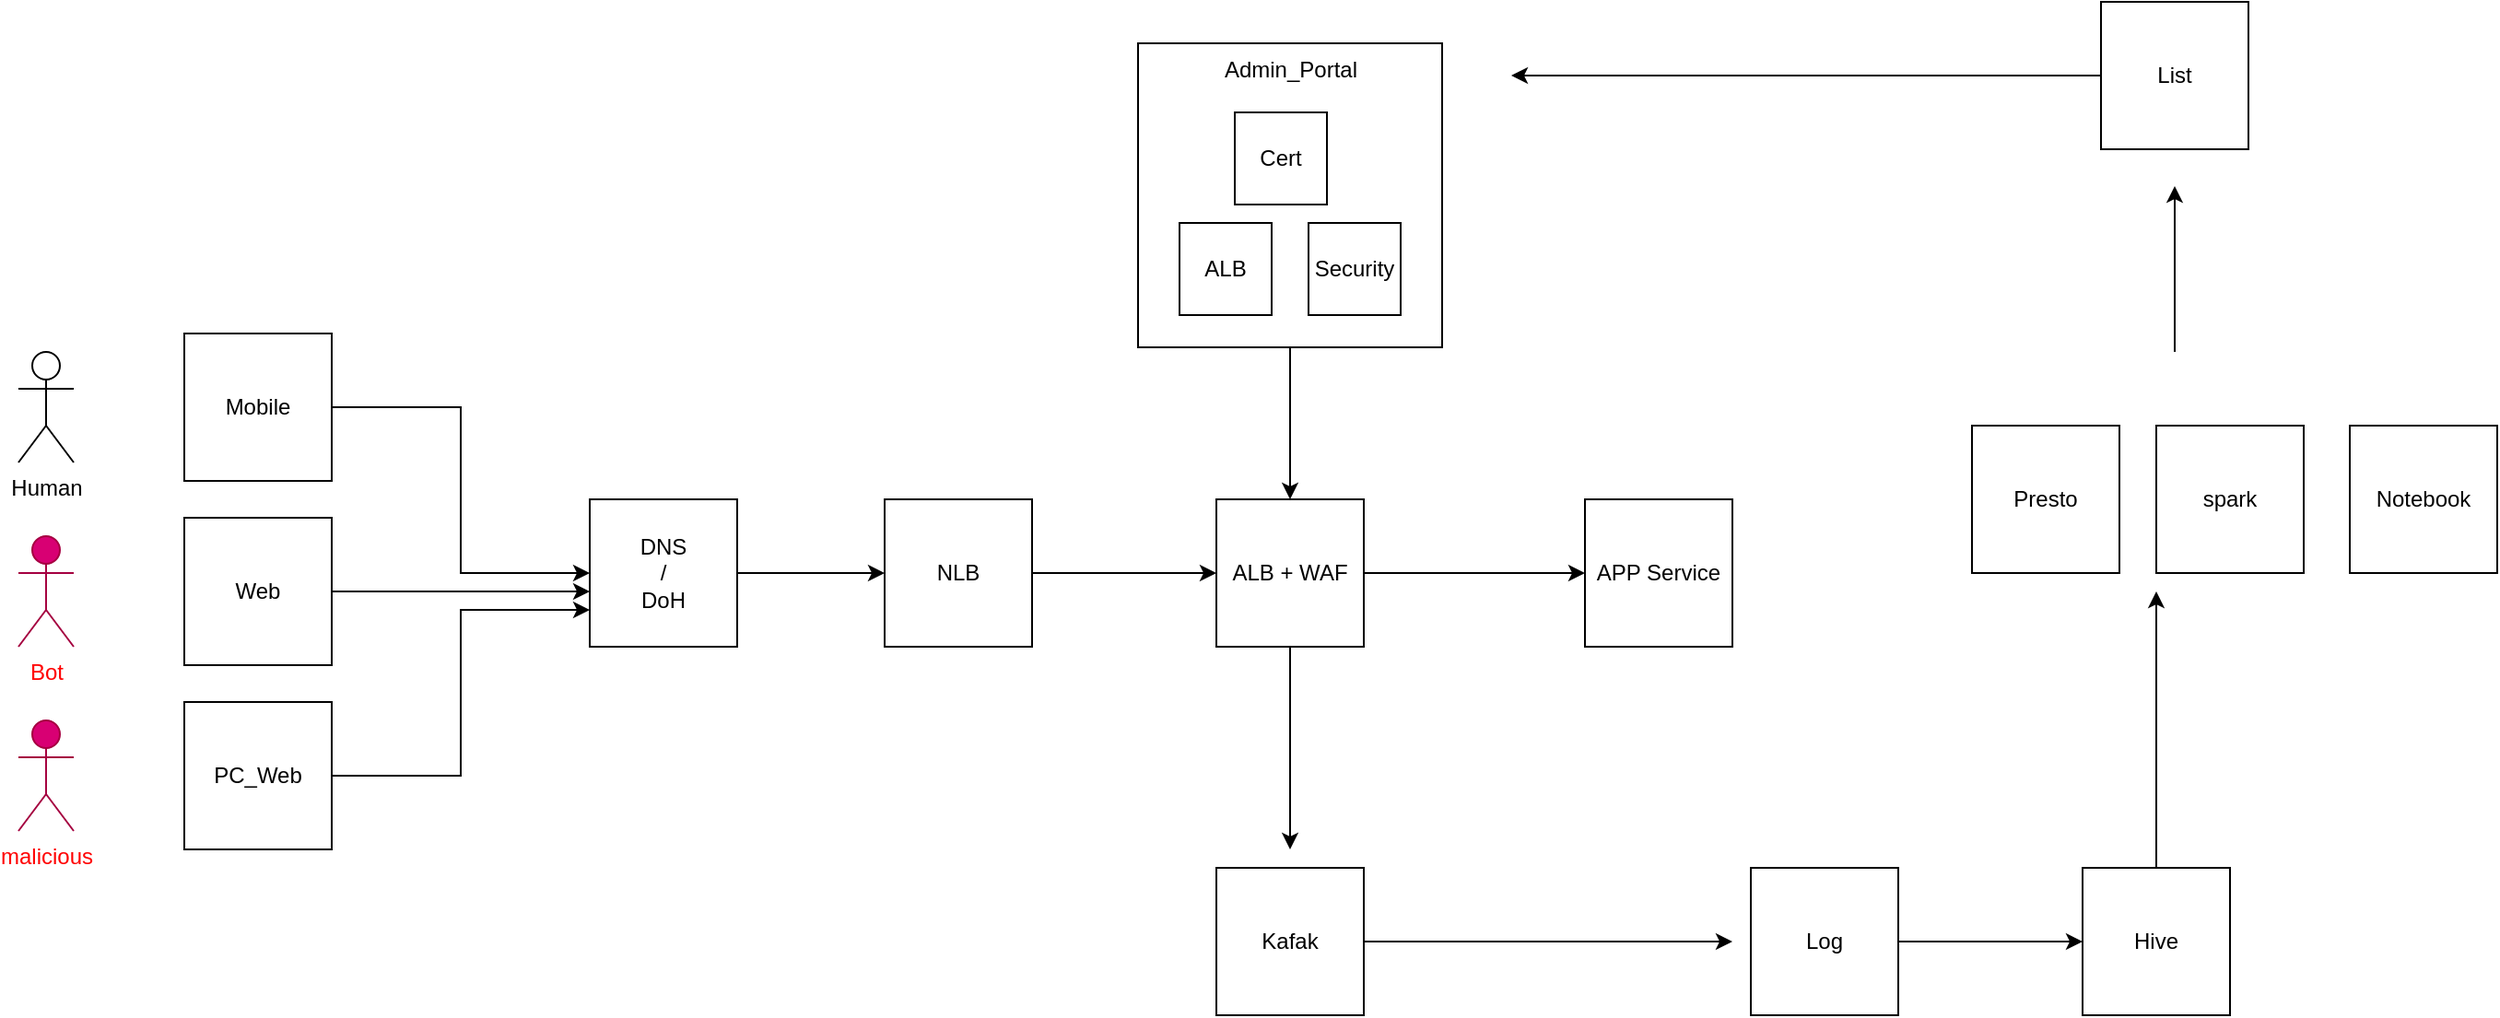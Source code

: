 <mxfile version="22.1.21" type="github">
  <diagram name="Page-1" id="h4mQXHj7m2dZuJ2kFf5C">
    <mxGraphModel dx="1434" dy="667" grid="1" gridSize="10" guides="1" tooltips="1" connect="1" arrows="1" fold="1" page="1" pageScale="1" pageWidth="850" pageHeight="1100" math="0" shadow="0">
      <root>
        <mxCell id="0" />
        <mxCell id="1" parent="0" />
        <mxCell id="UklJM1hZt59_CWoXAM_g-14" style="edgeStyle=orthogonalEdgeStyle;rounded=0;orthogonalLoop=1;jettySize=auto;html=1;entryX=0;entryY=0.5;entryDx=0;entryDy=0;" parent="1" source="UklJM1hZt59_CWoXAM_g-1" target="UklJM1hZt59_CWoXAM_g-12" edge="1">
          <mxGeometry relative="1" as="geometry" />
        </mxCell>
        <mxCell id="UklJM1hZt59_CWoXAM_g-1" value="Mobile" style="whiteSpace=wrap;html=1;aspect=fixed;" parent="1" vertex="1">
          <mxGeometry x="100" y="290" width="80" height="80" as="geometry" />
        </mxCell>
        <mxCell id="UklJM1hZt59_CWoXAM_g-15" style="edgeStyle=orthogonalEdgeStyle;rounded=0;orthogonalLoop=1;jettySize=auto;html=1;" parent="1" source="UklJM1hZt59_CWoXAM_g-2" edge="1">
          <mxGeometry relative="1" as="geometry">
            <mxPoint x="320" y="430" as="targetPoint" />
          </mxGeometry>
        </mxCell>
        <mxCell id="UklJM1hZt59_CWoXAM_g-2" value="Web" style="whiteSpace=wrap;html=1;aspect=fixed;" parent="1" vertex="1">
          <mxGeometry x="100" y="390" width="80" height="80" as="geometry" />
        </mxCell>
        <mxCell id="UklJM1hZt59_CWoXAM_g-16" style="edgeStyle=orthogonalEdgeStyle;rounded=0;orthogonalLoop=1;jettySize=auto;html=1;exitX=1;exitY=0.5;exitDx=0;exitDy=0;entryX=0;entryY=0.75;entryDx=0;entryDy=0;" parent="1" source="UklJM1hZt59_CWoXAM_g-3" target="UklJM1hZt59_CWoXAM_g-12" edge="1">
          <mxGeometry relative="1" as="geometry" />
        </mxCell>
        <mxCell id="UklJM1hZt59_CWoXAM_g-3" value="PC_Web" style="whiteSpace=wrap;html=1;aspect=fixed;" parent="1" vertex="1">
          <mxGeometry x="100" y="490" width="80" height="80" as="geometry" />
        </mxCell>
        <mxCell id="UklJM1hZt59_CWoXAM_g-11" style="edgeStyle=orthogonalEdgeStyle;rounded=0;orthogonalLoop=1;jettySize=auto;html=1;entryX=0;entryY=0.5;entryDx=0;entryDy=0;" parent="1" source="UklJM1hZt59_CWoXAM_g-4" target="UklJM1hZt59_CWoXAM_g-5" edge="1">
          <mxGeometry relative="1" as="geometry" />
        </mxCell>
        <mxCell id="UklJM1hZt59_CWoXAM_g-4" value="NLB" style="whiteSpace=wrap;html=1;aspect=fixed;" parent="1" vertex="1">
          <mxGeometry x="480" y="380" width="80" height="80" as="geometry" />
        </mxCell>
        <mxCell id="UklJM1hZt59_CWoXAM_g-10" style="edgeStyle=orthogonalEdgeStyle;rounded=0;orthogonalLoop=1;jettySize=auto;html=1;" parent="1" source="UklJM1hZt59_CWoXAM_g-5" target="UklJM1hZt59_CWoXAM_g-8" edge="1">
          <mxGeometry relative="1" as="geometry" />
        </mxCell>
        <mxCell id="LiXmV6HR_Ljs2VoDoevz-1" style="edgeStyle=orthogonalEdgeStyle;rounded=0;orthogonalLoop=1;jettySize=auto;html=1;" edge="1" parent="1" source="UklJM1hZt59_CWoXAM_g-5">
          <mxGeometry relative="1" as="geometry">
            <mxPoint x="700" y="570" as="targetPoint" />
          </mxGeometry>
        </mxCell>
        <mxCell id="UklJM1hZt59_CWoXAM_g-5" value="ALB + WAF" style="whiteSpace=wrap;html=1;aspect=fixed;" parent="1" vertex="1">
          <mxGeometry x="660" y="380" width="80" height="80" as="geometry" />
        </mxCell>
        <mxCell id="UklJM1hZt59_CWoXAM_g-9" style="edgeStyle=orthogonalEdgeStyle;rounded=0;orthogonalLoop=1;jettySize=auto;html=1;" parent="1" source="UklJM1hZt59_CWoXAM_g-6" target="UklJM1hZt59_CWoXAM_g-5" edge="1">
          <mxGeometry relative="1" as="geometry" />
        </mxCell>
        <mxCell id="UklJM1hZt59_CWoXAM_g-6" value="Admin_Portal" style="whiteSpace=wrap;html=1;aspect=fixed;verticalAlign=top;" parent="1" vertex="1">
          <mxGeometry x="617.5" y="132.5" width="165" height="165" as="geometry" />
        </mxCell>
        <mxCell id="UklJM1hZt59_CWoXAM_g-8" value="APP Service" style="whiteSpace=wrap;html=1;aspect=fixed;" parent="1" vertex="1">
          <mxGeometry x="860" y="380" width="80" height="80" as="geometry" />
        </mxCell>
        <mxCell id="UklJM1hZt59_CWoXAM_g-13" style="edgeStyle=orthogonalEdgeStyle;rounded=0;orthogonalLoop=1;jettySize=auto;html=1;" parent="1" source="UklJM1hZt59_CWoXAM_g-12" target="UklJM1hZt59_CWoXAM_g-4" edge="1">
          <mxGeometry relative="1" as="geometry" />
        </mxCell>
        <mxCell id="UklJM1hZt59_CWoXAM_g-12" value="DNS&lt;br&gt;/&lt;br&gt;DoH" style="whiteSpace=wrap;html=1;aspect=fixed;" parent="1" vertex="1">
          <mxGeometry x="320" y="380" width="80" height="80" as="geometry" />
        </mxCell>
        <mxCell id="UklJM1hZt59_CWoXAM_g-17" value="Human" style="shape=umlActor;verticalLabelPosition=bottom;verticalAlign=top;html=1;outlineConnect=0;" parent="1" vertex="1">
          <mxGeometry x="10" y="300" width="30" height="60" as="geometry" />
        </mxCell>
        <mxCell id="UklJM1hZt59_CWoXAM_g-18" value="Bot" style="shape=umlActor;verticalLabelPosition=bottom;verticalAlign=top;html=1;outlineConnect=0;fillColor=#d80073;fontColor=#FF0000;strokeColor=#A50040;" parent="1" vertex="1">
          <mxGeometry x="10" y="400" width="30" height="60" as="geometry" />
        </mxCell>
        <mxCell id="UklJM1hZt59_CWoXAM_g-20" value="malicious" style="shape=umlActor;verticalLabelPosition=bottom;verticalAlign=top;html=1;outlineConnect=0;fontColor=#FF0000;fillColor=#d80073;strokeColor=#A50040;" parent="1" vertex="1">
          <mxGeometry x="10" y="500" width="30" height="60" as="geometry" />
        </mxCell>
        <mxCell id="bTh-FP3ok-fwcKt8Gy6G-1" value="Security" style="whiteSpace=wrap;html=1;aspect=fixed;direction=south;" parent="1" vertex="1">
          <mxGeometry x="710" y="230" width="50" height="50" as="geometry" />
        </mxCell>
        <mxCell id="bTh-FP3ok-fwcKt8Gy6G-2" value="ALB" style="whiteSpace=wrap;html=1;aspect=fixed;direction=south;" parent="1" vertex="1">
          <mxGeometry x="640" y="230" width="50" height="50" as="geometry" />
        </mxCell>
        <mxCell id="bTh-FP3ok-fwcKt8Gy6G-3" value="Cert" style="whiteSpace=wrap;html=1;aspect=fixed;direction=south;" parent="1" vertex="1">
          <mxGeometry x="670" y="170" width="50" height="50" as="geometry" />
        </mxCell>
        <mxCell id="LiXmV6HR_Ljs2VoDoevz-3" style="edgeStyle=orthogonalEdgeStyle;rounded=0;orthogonalLoop=1;jettySize=auto;html=1;" edge="1" parent="1" source="LiXmV6HR_Ljs2VoDoevz-2">
          <mxGeometry relative="1" as="geometry">
            <mxPoint x="940" y="620" as="targetPoint" />
          </mxGeometry>
        </mxCell>
        <mxCell id="LiXmV6HR_Ljs2VoDoevz-2" value="Kafak" style="whiteSpace=wrap;html=1;aspect=fixed;" vertex="1" parent="1">
          <mxGeometry x="660" y="580" width="80" height="80" as="geometry" />
        </mxCell>
        <mxCell id="LiXmV6HR_Ljs2VoDoevz-6" style="edgeStyle=orthogonalEdgeStyle;rounded=0;orthogonalLoop=1;jettySize=auto;html=1;entryX=0;entryY=0.5;entryDx=0;entryDy=0;" edge="1" parent="1" source="LiXmV6HR_Ljs2VoDoevz-4" target="LiXmV6HR_Ljs2VoDoevz-5">
          <mxGeometry relative="1" as="geometry" />
        </mxCell>
        <mxCell id="LiXmV6HR_Ljs2VoDoevz-4" value="Log" style="whiteSpace=wrap;html=1;aspect=fixed;" vertex="1" parent="1">
          <mxGeometry x="950" y="580" width="80" height="80" as="geometry" />
        </mxCell>
        <mxCell id="LiXmV6HR_Ljs2VoDoevz-7" style="edgeStyle=orthogonalEdgeStyle;rounded=0;orthogonalLoop=1;jettySize=auto;html=1;" edge="1" parent="1" source="LiXmV6HR_Ljs2VoDoevz-5">
          <mxGeometry relative="1" as="geometry">
            <mxPoint x="1170" y="430" as="targetPoint" />
          </mxGeometry>
        </mxCell>
        <mxCell id="LiXmV6HR_Ljs2VoDoevz-5" value="Hive" style="whiteSpace=wrap;html=1;aspect=fixed;" vertex="1" parent="1">
          <mxGeometry x="1130" y="580" width="80" height="80" as="geometry" />
        </mxCell>
        <mxCell id="LiXmV6HR_Ljs2VoDoevz-8" value="Presto" style="whiteSpace=wrap;html=1;aspect=fixed;" vertex="1" parent="1">
          <mxGeometry x="1070" y="340" width="80" height="80" as="geometry" />
        </mxCell>
        <mxCell id="LiXmV6HR_Ljs2VoDoevz-9" value="spark" style="whiteSpace=wrap;html=1;aspect=fixed;" vertex="1" parent="1">
          <mxGeometry x="1170" y="340" width="80" height="80" as="geometry" />
        </mxCell>
        <mxCell id="LiXmV6HR_Ljs2VoDoevz-10" style="edgeStyle=orthogonalEdgeStyle;rounded=0;orthogonalLoop=1;jettySize=auto;html=1;" edge="1" parent="1">
          <mxGeometry relative="1" as="geometry">
            <mxPoint x="1180" y="210" as="targetPoint" />
            <mxPoint x="1180" y="300" as="sourcePoint" />
          </mxGeometry>
        </mxCell>
        <mxCell id="LiXmV6HR_Ljs2VoDoevz-11" value="Notebook" style="whiteSpace=wrap;html=1;aspect=fixed;" vertex="1" parent="1">
          <mxGeometry x="1275" y="340" width="80" height="80" as="geometry" />
        </mxCell>
        <mxCell id="LiXmV6HR_Ljs2VoDoevz-13" style="edgeStyle=orthogonalEdgeStyle;rounded=0;orthogonalLoop=1;jettySize=auto;html=1;exitX=0;exitY=0.5;exitDx=0;exitDy=0;" edge="1" parent="1" source="LiXmV6HR_Ljs2VoDoevz-12">
          <mxGeometry relative="1" as="geometry">
            <mxPoint x="820" y="150" as="targetPoint" />
          </mxGeometry>
        </mxCell>
        <mxCell id="LiXmV6HR_Ljs2VoDoevz-12" value="List" style="whiteSpace=wrap;html=1;aspect=fixed;" vertex="1" parent="1">
          <mxGeometry x="1140" y="110" width="80" height="80" as="geometry" />
        </mxCell>
      </root>
    </mxGraphModel>
  </diagram>
</mxfile>
